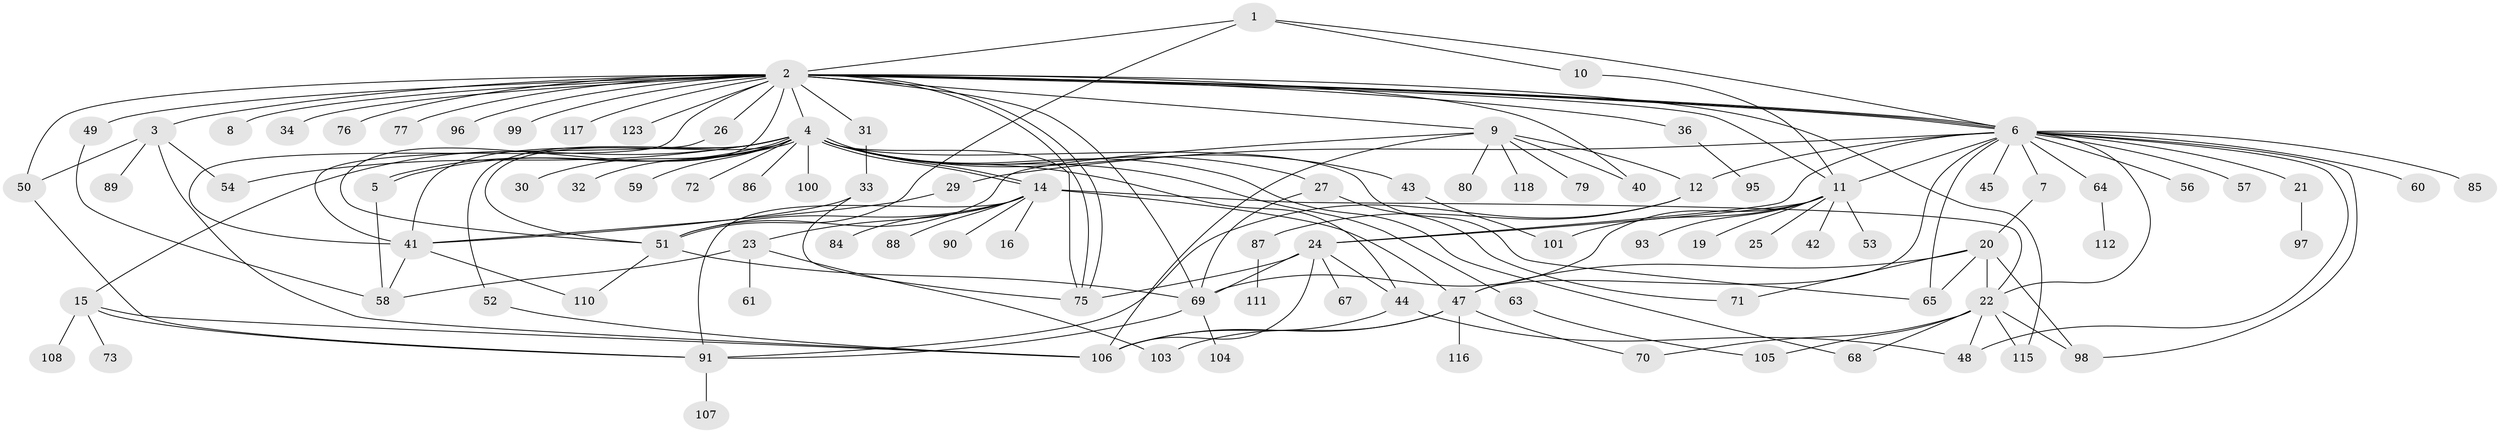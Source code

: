 // Generated by graph-tools (version 1.1) at 2025/23/03/03/25 07:23:49]
// undirected, 96 vertices, 155 edges
graph export_dot {
graph [start="1"]
  node [color=gray90,style=filled];
  1;
  2 [super="+46"];
  3 [super="+39"];
  4 [super="+13"];
  5;
  6 [super="+109"];
  7;
  8;
  9 [super="+17"];
  10;
  11 [super="+37"];
  12;
  14 [super="+18"];
  15 [super="+81"];
  16;
  19;
  20 [super="+102"];
  21;
  22 [super="+28"];
  23 [super="+38"];
  24 [super="+35"];
  25;
  26 [super="+82"];
  27 [super="+78"];
  29 [super="+94"];
  30;
  31;
  32;
  33;
  34;
  36 [super="+83"];
  40 [super="+74"];
  41 [super="+62"];
  42;
  43;
  44 [super="+114"];
  45;
  47 [super="+66"];
  48;
  49 [super="+55"];
  50;
  51 [super="+121"];
  52;
  53;
  54;
  56;
  57;
  58;
  59;
  60;
  61;
  63;
  64 [super="+120"];
  65 [super="+119"];
  67;
  68;
  69 [super="+113"];
  70;
  71;
  72;
  73;
  75;
  76;
  77;
  79;
  80;
  84;
  85;
  86;
  87;
  88;
  89;
  90;
  91 [super="+92"];
  93;
  95;
  96;
  97;
  98;
  99;
  100;
  101 [super="+125"];
  103;
  104;
  105;
  106 [super="+122"];
  107;
  108 [super="+124"];
  110;
  111;
  112;
  115;
  116;
  117;
  118;
  123;
  1 -- 2;
  1 -- 6;
  1 -- 10;
  1 -- 51;
  2 -- 3;
  2 -- 4;
  2 -- 6;
  2 -- 6;
  2 -- 6;
  2 -- 8;
  2 -- 9;
  2 -- 11;
  2 -- 26;
  2 -- 31;
  2 -- 34;
  2 -- 36;
  2 -- 40;
  2 -- 41;
  2 -- 49;
  2 -- 50;
  2 -- 51;
  2 -- 69;
  2 -- 75;
  2 -- 75;
  2 -- 76;
  2 -- 77;
  2 -- 96;
  2 -- 99;
  2 -- 115;
  2 -- 117;
  2 -- 123;
  3 -- 50;
  3 -- 54;
  3 -- 89;
  3 -- 106;
  4 -- 5;
  4 -- 5;
  4 -- 14;
  4 -- 14;
  4 -- 15;
  4 -- 27 [weight=3];
  4 -- 30;
  4 -- 43;
  4 -- 44;
  4 -- 59;
  4 -- 65;
  4 -- 68;
  4 -- 72;
  4 -- 100;
  4 -- 32;
  4 -- 75;
  4 -- 51;
  4 -- 52;
  4 -- 54;
  4 -- 86;
  4 -- 63;
  4 -- 41;
  5 -- 58;
  6 -- 7;
  6 -- 12;
  6 -- 21;
  6 -- 22 [weight=2];
  6 -- 24;
  6 -- 29;
  6 -- 45;
  6 -- 48;
  6 -- 56;
  6 -- 57;
  6 -- 60;
  6 -- 64;
  6 -- 85;
  6 -- 98;
  6 -- 47;
  6 -- 11;
  6 -- 65;
  7 -- 20;
  9 -- 51;
  9 -- 79;
  9 -- 80;
  9 -- 118;
  9 -- 12;
  9 -- 106;
  9 -- 40;
  10 -- 11;
  11 -- 19;
  11 -- 25;
  11 -- 42;
  11 -- 53;
  11 -- 69;
  11 -- 101;
  11 -- 24;
  11 -- 93;
  12 -- 87;
  12 -- 91;
  14 -- 16;
  14 -- 22;
  14 -- 23;
  14 -- 51;
  14 -- 84;
  14 -- 88;
  14 -- 90;
  14 -- 91;
  14 -- 47;
  15 -- 73;
  15 -- 108;
  15 -- 91;
  15 -- 106;
  20 -- 47;
  20 -- 71;
  20 -- 98;
  20 -- 22;
  20 -- 65;
  21 -- 97;
  22 -- 98;
  22 -- 115;
  22 -- 48;
  22 -- 68;
  22 -- 70;
  22 -- 105;
  23 -- 58;
  23 -- 61;
  23 -- 103;
  24 -- 67;
  24 -- 69;
  24 -- 106;
  24 -- 75;
  24 -- 44;
  26 -- 41;
  27 -- 69;
  27 -- 71;
  29 -- 41;
  31 -- 33;
  33 -- 75;
  33 -- 41;
  36 -- 95;
  41 -- 110;
  41 -- 58;
  43 -- 101;
  44 -- 48;
  44 -- 106;
  47 -- 103;
  47 -- 116;
  47 -- 70;
  47 -- 106;
  49 -- 58;
  50 -- 91;
  51 -- 69;
  51 -- 110;
  52 -- 106;
  63 -- 105;
  64 -- 112;
  69 -- 91;
  69 -- 104;
  87 -- 111;
  91 -- 107;
}
